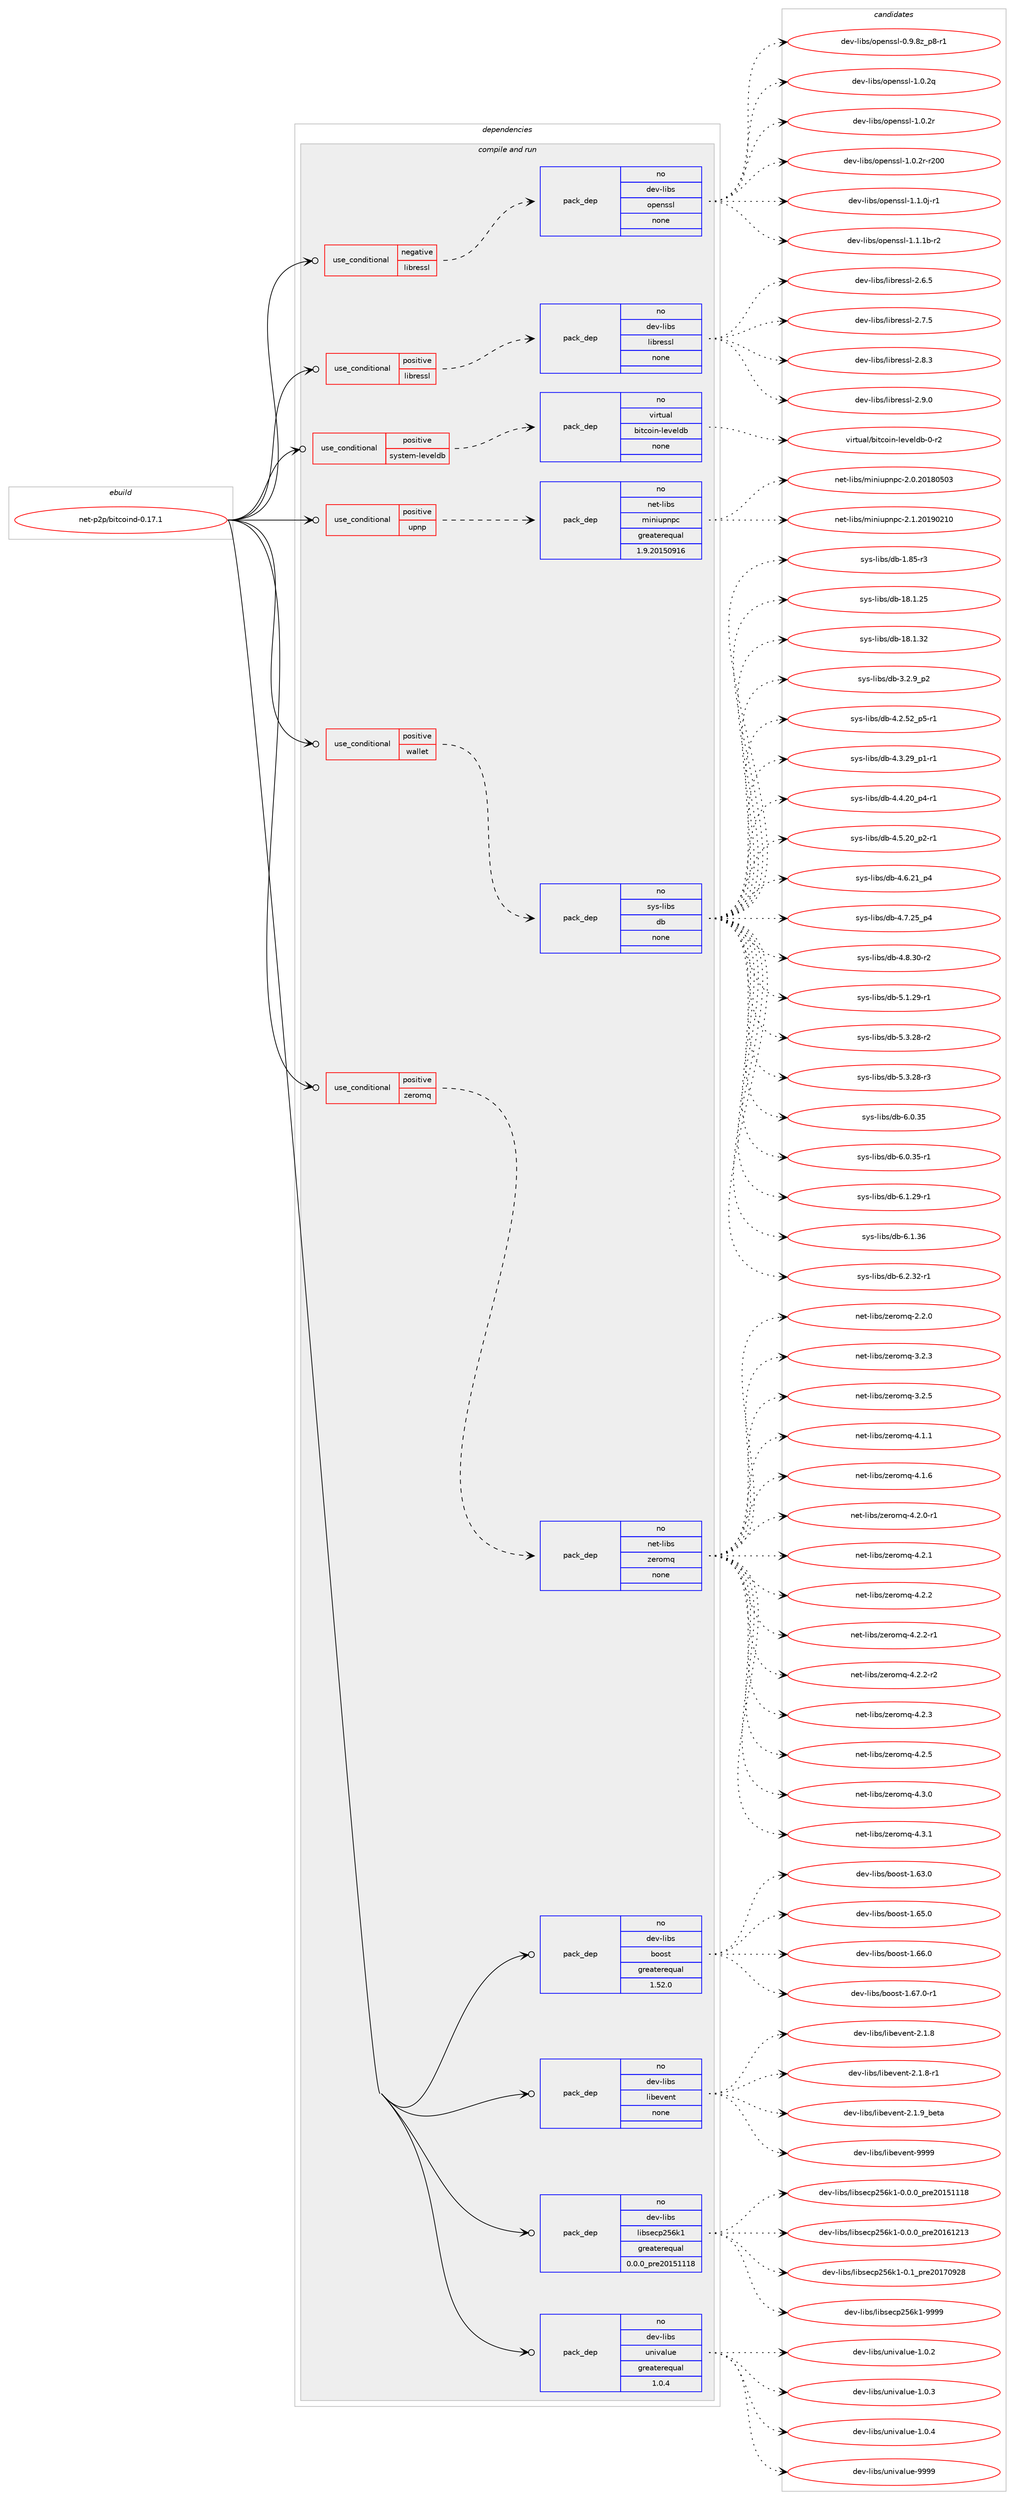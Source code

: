 digraph prolog {

# *************
# Graph options
# *************

newrank=true;
concentrate=true;
compound=true;
graph [rankdir=LR,fontname=Helvetica,fontsize=10,ranksep=1.5];#, ranksep=2.5, nodesep=0.2];
edge  [arrowhead=vee];
node  [fontname=Helvetica,fontsize=10];

# **********
# The ebuild
# **********

subgraph cluster_leftcol {
color=gray;
rank=same;
label=<<i>ebuild</i>>;
id [label="net-p2p/bitcoind-0.17.1", color=red, width=4, href="../net-p2p/bitcoind-0.17.1.svg"];
}

# ****************
# The dependencies
# ****************

subgraph cluster_midcol {
color=gray;
label=<<i>dependencies</i>>;
subgraph cluster_compile {
fillcolor="#eeeeee";
style=filled;
label=<<i>compile</i>>;
}
subgraph cluster_compileandrun {
fillcolor="#eeeeee";
style=filled;
label=<<i>compile and run</i>>;
subgraph cond449927 {
dependency1675146 [label=<<TABLE BORDER="0" CELLBORDER="1" CELLSPACING="0" CELLPADDING="4"><TR><TD ROWSPAN="3" CELLPADDING="10">use_conditional</TD></TR><TR><TD>negative</TD></TR><TR><TD>libressl</TD></TR></TABLE>>, shape=none, color=red];
subgraph pack1197850 {
dependency1675147 [label=<<TABLE BORDER="0" CELLBORDER="1" CELLSPACING="0" CELLPADDING="4" WIDTH="220"><TR><TD ROWSPAN="6" CELLPADDING="30">pack_dep</TD></TR><TR><TD WIDTH="110">no</TD></TR><TR><TD>dev-libs</TD></TR><TR><TD>openssl</TD></TR><TR><TD>none</TD></TR><TR><TD></TD></TR></TABLE>>, shape=none, color=blue];
}
dependency1675146:e -> dependency1675147:w [weight=20,style="dashed",arrowhead="vee"];
}
id:e -> dependency1675146:w [weight=20,style="solid",arrowhead="odotvee"];
subgraph cond449928 {
dependency1675148 [label=<<TABLE BORDER="0" CELLBORDER="1" CELLSPACING="0" CELLPADDING="4"><TR><TD ROWSPAN="3" CELLPADDING="10">use_conditional</TD></TR><TR><TD>positive</TD></TR><TR><TD>libressl</TD></TR></TABLE>>, shape=none, color=red];
subgraph pack1197851 {
dependency1675149 [label=<<TABLE BORDER="0" CELLBORDER="1" CELLSPACING="0" CELLPADDING="4" WIDTH="220"><TR><TD ROWSPAN="6" CELLPADDING="30">pack_dep</TD></TR><TR><TD WIDTH="110">no</TD></TR><TR><TD>dev-libs</TD></TR><TR><TD>libressl</TD></TR><TR><TD>none</TD></TR><TR><TD></TD></TR></TABLE>>, shape=none, color=blue];
}
dependency1675148:e -> dependency1675149:w [weight=20,style="dashed",arrowhead="vee"];
}
id:e -> dependency1675148:w [weight=20,style="solid",arrowhead="odotvee"];
subgraph cond449929 {
dependency1675150 [label=<<TABLE BORDER="0" CELLBORDER="1" CELLSPACING="0" CELLPADDING="4"><TR><TD ROWSPAN="3" CELLPADDING="10">use_conditional</TD></TR><TR><TD>positive</TD></TR><TR><TD>system-leveldb</TD></TR></TABLE>>, shape=none, color=red];
subgraph pack1197852 {
dependency1675151 [label=<<TABLE BORDER="0" CELLBORDER="1" CELLSPACING="0" CELLPADDING="4" WIDTH="220"><TR><TD ROWSPAN="6" CELLPADDING="30">pack_dep</TD></TR><TR><TD WIDTH="110">no</TD></TR><TR><TD>virtual</TD></TR><TR><TD>bitcoin-leveldb</TD></TR><TR><TD>none</TD></TR><TR><TD></TD></TR></TABLE>>, shape=none, color=blue];
}
dependency1675150:e -> dependency1675151:w [weight=20,style="dashed",arrowhead="vee"];
}
id:e -> dependency1675150:w [weight=20,style="solid",arrowhead="odotvee"];
subgraph cond449930 {
dependency1675152 [label=<<TABLE BORDER="0" CELLBORDER="1" CELLSPACING="0" CELLPADDING="4"><TR><TD ROWSPAN="3" CELLPADDING="10">use_conditional</TD></TR><TR><TD>positive</TD></TR><TR><TD>upnp</TD></TR></TABLE>>, shape=none, color=red];
subgraph pack1197853 {
dependency1675153 [label=<<TABLE BORDER="0" CELLBORDER="1" CELLSPACING="0" CELLPADDING="4" WIDTH="220"><TR><TD ROWSPAN="6" CELLPADDING="30">pack_dep</TD></TR><TR><TD WIDTH="110">no</TD></TR><TR><TD>net-libs</TD></TR><TR><TD>miniupnpc</TD></TR><TR><TD>greaterequal</TD></TR><TR><TD>1.9.20150916</TD></TR></TABLE>>, shape=none, color=blue];
}
dependency1675152:e -> dependency1675153:w [weight=20,style="dashed",arrowhead="vee"];
}
id:e -> dependency1675152:w [weight=20,style="solid",arrowhead="odotvee"];
subgraph cond449931 {
dependency1675154 [label=<<TABLE BORDER="0" CELLBORDER="1" CELLSPACING="0" CELLPADDING="4"><TR><TD ROWSPAN="3" CELLPADDING="10">use_conditional</TD></TR><TR><TD>positive</TD></TR><TR><TD>wallet</TD></TR></TABLE>>, shape=none, color=red];
subgraph pack1197854 {
dependency1675155 [label=<<TABLE BORDER="0" CELLBORDER="1" CELLSPACING="0" CELLPADDING="4" WIDTH="220"><TR><TD ROWSPAN="6" CELLPADDING="30">pack_dep</TD></TR><TR><TD WIDTH="110">no</TD></TR><TR><TD>sys-libs</TD></TR><TR><TD>db</TD></TR><TR><TD>none</TD></TR><TR><TD></TD></TR></TABLE>>, shape=none, color=blue];
}
dependency1675154:e -> dependency1675155:w [weight=20,style="dashed",arrowhead="vee"];
}
id:e -> dependency1675154:w [weight=20,style="solid",arrowhead="odotvee"];
subgraph cond449932 {
dependency1675156 [label=<<TABLE BORDER="0" CELLBORDER="1" CELLSPACING="0" CELLPADDING="4"><TR><TD ROWSPAN="3" CELLPADDING="10">use_conditional</TD></TR><TR><TD>positive</TD></TR><TR><TD>zeromq</TD></TR></TABLE>>, shape=none, color=red];
subgraph pack1197855 {
dependency1675157 [label=<<TABLE BORDER="0" CELLBORDER="1" CELLSPACING="0" CELLPADDING="4" WIDTH="220"><TR><TD ROWSPAN="6" CELLPADDING="30">pack_dep</TD></TR><TR><TD WIDTH="110">no</TD></TR><TR><TD>net-libs</TD></TR><TR><TD>zeromq</TD></TR><TR><TD>none</TD></TR><TR><TD></TD></TR></TABLE>>, shape=none, color=blue];
}
dependency1675156:e -> dependency1675157:w [weight=20,style="dashed",arrowhead="vee"];
}
id:e -> dependency1675156:w [weight=20,style="solid",arrowhead="odotvee"];
subgraph pack1197856 {
dependency1675158 [label=<<TABLE BORDER="0" CELLBORDER="1" CELLSPACING="0" CELLPADDING="4" WIDTH="220"><TR><TD ROWSPAN="6" CELLPADDING="30">pack_dep</TD></TR><TR><TD WIDTH="110">no</TD></TR><TR><TD>dev-libs</TD></TR><TR><TD>boost</TD></TR><TR><TD>greaterequal</TD></TR><TR><TD>1.52.0</TD></TR></TABLE>>, shape=none, color=blue];
}
id:e -> dependency1675158:w [weight=20,style="solid",arrowhead="odotvee"];
subgraph pack1197857 {
dependency1675159 [label=<<TABLE BORDER="0" CELLBORDER="1" CELLSPACING="0" CELLPADDING="4" WIDTH="220"><TR><TD ROWSPAN="6" CELLPADDING="30">pack_dep</TD></TR><TR><TD WIDTH="110">no</TD></TR><TR><TD>dev-libs</TD></TR><TR><TD>libevent</TD></TR><TR><TD>none</TD></TR><TR><TD></TD></TR></TABLE>>, shape=none, color=blue];
}
id:e -> dependency1675159:w [weight=20,style="solid",arrowhead="odotvee"];
subgraph pack1197858 {
dependency1675160 [label=<<TABLE BORDER="0" CELLBORDER="1" CELLSPACING="0" CELLPADDING="4" WIDTH="220"><TR><TD ROWSPAN="6" CELLPADDING="30">pack_dep</TD></TR><TR><TD WIDTH="110">no</TD></TR><TR><TD>dev-libs</TD></TR><TR><TD>libsecp256k1</TD></TR><TR><TD>greaterequal</TD></TR><TR><TD>0.0.0_pre20151118</TD></TR></TABLE>>, shape=none, color=blue];
}
id:e -> dependency1675160:w [weight=20,style="solid",arrowhead="odotvee"];
subgraph pack1197859 {
dependency1675161 [label=<<TABLE BORDER="0" CELLBORDER="1" CELLSPACING="0" CELLPADDING="4" WIDTH="220"><TR><TD ROWSPAN="6" CELLPADDING="30">pack_dep</TD></TR><TR><TD WIDTH="110">no</TD></TR><TR><TD>dev-libs</TD></TR><TR><TD>univalue</TD></TR><TR><TD>greaterequal</TD></TR><TR><TD>1.0.4</TD></TR></TABLE>>, shape=none, color=blue];
}
id:e -> dependency1675161:w [weight=20,style="solid",arrowhead="odotvee"];
}
subgraph cluster_run {
fillcolor="#eeeeee";
style=filled;
label=<<i>run</i>>;
}
}

# **************
# The candidates
# **************

subgraph cluster_choices {
rank=same;
color=gray;
label=<<i>candidates</i>>;

subgraph choice1197850 {
color=black;
nodesep=1;
choice10010111845108105981154711111210111011511510845484657465612295112564511449 [label="dev-libs/openssl-0.9.8z_p8-r1", color=red, width=4,href="../dev-libs/openssl-0.9.8z_p8-r1.svg"];
choice100101118451081059811547111112101110115115108454946484650113 [label="dev-libs/openssl-1.0.2q", color=red, width=4,href="../dev-libs/openssl-1.0.2q.svg"];
choice100101118451081059811547111112101110115115108454946484650114 [label="dev-libs/openssl-1.0.2r", color=red, width=4,href="../dev-libs/openssl-1.0.2r.svg"];
choice10010111845108105981154711111210111011511510845494648465011445114504848 [label="dev-libs/openssl-1.0.2r-r200", color=red, width=4,href="../dev-libs/openssl-1.0.2r-r200.svg"];
choice1001011184510810598115471111121011101151151084549464946481064511449 [label="dev-libs/openssl-1.1.0j-r1", color=red, width=4,href="../dev-libs/openssl-1.1.0j-r1.svg"];
choice100101118451081059811547111112101110115115108454946494649984511450 [label="dev-libs/openssl-1.1.1b-r2", color=red, width=4,href="../dev-libs/openssl-1.1.1b-r2.svg"];
dependency1675147:e -> choice10010111845108105981154711111210111011511510845484657465612295112564511449:w [style=dotted,weight="100"];
dependency1675147:e -> choice100101118451081059811547111112101110115115108454946484650113:w [style=dotted,weight="100"];
dependency1675147:e -> choice100101118451081059811547111112101110115115108454946484650114:w [style=dotted,weight="100"];
dependency1675147:e -> choice10010111845108105981154711111210111011511510845494648465011445114504848:w [style=dotted,weight="100"];
dependency1675147:e -> choice1001011184510810598115471111121011101151151084549464946481064511449:w [style=dotted,weight="100"];
dependency1675147:e -> choice100101118451081059811547111112101110115115108454946494649984511450:w [style=dotted,weight="100"];
}
subgraph choice1197851 {
color=black;
nodesep=1;
choice10010111845108105981154710810598114101115115108455046544653 [label="dev-libs/libressl-2.6.5", color=red, width=4,href="../dev-libs/libressl-2.6.5.svg"];
choice10010111845108105981154710810598114101115115108455046554653 [label="dev-libs/libressl-2.7.5", color=red, width=4,href="../dev-libs/libressl-2.7.5.svg"];
choice10010111845108105981154710810598114101115115108455046564651 [label="dev-libs/libressl-2.8.3", color=red, width=4,href="../dev-libs/libressl-2.8.3.svg"];
choice10010111845108105981154710810598114101115115108455046574648 [label="dev-libs/libressl-2.9.0", color=red, width=4,href="../dev-libs/libressl-2.9.0.svg"];
dependency1675149:e -> choice10010111845108105981154710810598114101115115108455046544653:w [style=dotted,weight="100"];
dependency1675149:e -> choice10010111845108105981154710810598114101115115108455046554653:w [style=dotted,weight="100"];
dependency1675149:e -> choice10010111845108105981154710810598114101115115108455046564651:w [style=dotted,weight="100"];
dependency1675149:e -> choice10010111845108105981154710810598114101115115108455046574648:w [style=dotted,weight="100"];
}
subgraph choice1197852 {
color=black;
nodesep=1;
choice11810511411611797108479810511699111105110451081011181011081009845484511450 [label="virtual/bitcoin-leveldb-0-r2", color=red, width=4,href="../virtual/bitcoin-leveldb-0-r2.svg"];
dependency1675151:e -> choice11810511411611797108479810511699111105110451081011181011081009845484511450:w [style=dotted,weight="100"];
}
subgraph choice1197853 {
color=black;
nodesep=1;
choice1101011164510810598115471091051101051171121101129945504648465048495648534851 [label="net-libs/miniupnpc-2.0.20180503", color=red, width=4,href="../net-libs/miniupnpc-2.0.20180503.svg"];
choice1101011164510810598115471091051101051171121101129945504649465048495748504948 [label="net-libs/miniupnpc-2.1.20190210", color=red, width=4,href="../net-libs/miniupnpc-2.1.20190210.svg"];
dependency1675153:e -> choice1101011164510810598115471091051101051171121101129945504648465048495648534851:w [style=dotted,weight="100"];
dependency1675153:e -> choice1101011164510810598115471091051101051171121101129945504649465048495748504948:w [style=dotted,weight="100"];
}
subgraph choice1197854 {
color=black;
nodesep=1;
choice1151211154510810598115471009845494656534511451 [label="sys-libs/db-1.85-r3", color=red, width=4,href="../sys-libs/db-1.85-r3.svg"];
choice115121115451081059811547100984549564649465053 [label="sys-libs/db-18.1.25", color=red, width=4,href="../sys-libs/db-18.1.25.svg"];
choice115121115451081059811547100984549564649465150 [label="sys-libs/db-18.1.32", color=red, width=4,href="../sys-libs/db-18.1.32.svg"];
choice115121115451081059811547100984551465046579511250 [label="sys-libs/db-3.2.9_p2", color=red, width=4,href="../sys-libs/db-3.2.9_p2.svg"];
choice115121115451081059811547100984552465046535095112534511449 [label="sys-libs/db-4.2.52_p5-r1", color=red, width=4,href="../sys-libs/db-4.2.52_p5-r1.svg"];
choice115121115451081059811547100984552465146505795112494511449 [label="sys-libs/db-4.3.29_p1-r1", color=red, width=4,href="../sys-libs/db-4.3.29_p1-r1.svg"];
choice115121115451081059811547100984552465246504895112524511449 [label="sys-libs/db-4.4.20_p4-r1", color=red, width=4,href="../sys-libs/db-4.4.20_p4-r1.svg"];
choice115121115451081059811547100984552465346504895112504511449 [label="sys-libs/db-4.5.20_p2-r1", color=red, width=4,href="../sys-libs/db-4.5.20_p2-r1.svg"];
choice11512111545108105981154710098455246544650499511252 [label="sys-libs/db-4.6.21_p4", color=red, width=4,href="../sys-libs/db-4.6.21_p4.svg"];
choice11512111545108105981154710098455246554650539511252 [label="sys-libs/db-4.7.25_p4", color=red, width=4,href="../sys-libs/db-4.7.25_p4.svg"];
choice11512111545108105981154710098455246564651484511450 [label="sys-libs/db-4.8.30-r2", color=red, width=4,href="../sys-libs/db-4.8.30-r2.svg"];
choice11512111545108105981154710098455346494650574511449 [label="sys-libs/db-5.1.29-r1", color=red, width=4,href="../sys-libs/db-5.1.29-r1.svg"];
choice11512111545108105981154710098455346514650564511450 [label="sys-libs/db-5.3.28-r2", color=red, width=4,href="../sys-libs/db-5.3.28-r2.svg"];
choice11512111545108105981154710098455346514650564511451 [label="sys-libs/db-5.3.28-r3", color=red, width=4,href="../sys-libs/db-5.3.28-r3.svg"];
choice1151211154510810598115471009845544648465153 [label="sys-libs/db-6.0.35", color=red, width=4,href="../sys-libs/db-6.0.35.svg"];
choice11512111545108105981154710098455446484651534511449 [label="sys-libs/db-6.0.35-r1", color=red, width=4,href="../sys-libs/db-6.0.35-r1.svg"];
choice11512111545108105981154710098455446494650574511449 [label="sys-libs/db-6.1.29-r1", color=red, width=4,href="../sys-libs/db-6.1.29-r1.svg"];
choice1151211154510810598115471009845544649465154 [label="sys-libs/db-6.1.36", color=red, width=4,href="../sys-libs/db-6.1.36.svg"];
choice11512111545108105981154710098455446504651504511449 [label="sys-libs/db-6.2.32-r1", color=red, width=4,href="../sys-libs/db-6.2.32-r1.svg"];
dependency1675155:e -> choice1151211154510810598115471009845494656534511451:w [style=dotted,weight="100"];
dependency1675155:e -> choice115121115451081059811547100984549564649465053:w [style=dotted,weight="100"];
dependency1675155:e -> choice115121115451081059811547100984549564649465150:w [style=dotted,weight="100"];
dependency1675155:e -> choice115121115451081059811547100984551465046579511250:w [style=dotted,weight="100"];
dependency1675155:e -> choice115121115451081059811547100984552465046535095112534511449:w [style=dotted,weight="100"];
dependency1675155:e -> choice115121115451081059811547100984552465146505795112494511449:w [style=dotted,weight="100"];
dependency1675155:e -> choice115121115451081059811547100984552465246504895112524511449:w [style=dotted,weight="100"];
dependency1675155:e -> choice115121115451081059811547100984552465346504895112504511449:w [style=dotted,weight="100"];
dependency1675155:e -> choice11512111545108105981154710098455246544650499511252:w [style=dotted,weight="100"];
dependency1675155:e -> choice11512111545108105981154710098455246554650539511252:w [style=dotted,weight="100"];
dependency1675155:e -> choice11512111545108105981154710098455246564651484511450:w [style=dotted,weight="100"];
dependency1675155:e -> choice11512111545108105981154710098455346494650574511449:w [style=dotted,weight="100"];
dependency1675155:e -> choice11512111545108105981154710098455346514650564511450:w [style=dotted,weight="100"];
dependency1675155:e -> choice11512111545108105981154710098455346514650564511451:w [style=dotted,weight="100"];
dependency1675155:e -> choice1151211154510810598115471009845544648465153:w [style=dotted,weight="100"];
dependency1675155:e -> choice11512111545108105981154710098455446484651534511449:w [style=dotted,weight="100"];
dependency1675155:e -> choice11512111545108105981154710098455446494650574511449:w [style=dotted,weight="100"];
dependency1675155:e -> choice1151211154510810598115471009845544649465154:w [style=dotted,weight="100"];
dependency1675155:e -> choice11512111545108105981154710098455446504651504511449:w [style=dotted,weight="100"];
}
subgraph choice1197855 {
color=black;
nodesep=1;
choice110101116451081059811547122101114111109113455046504648 [label="net-libs/zeromq-2.2.0", color=red, width=4,href="../net-libs/zeromq-2.2.0.svg"];
choice110101116451081059811547122101114111109113455146504651 [label="net-libs/zeromq-3.2.3", color=red, width=4,href="../net-libs/zeromq-3.2.3.svg"];
choice110101116451081059811547122101114111109113455146504653 [label="net-libs/zeromq-3.2.5", color=red, width=4,href="../net-libs/zeromq-3.2.5.svg"];
choice110101116451081059811547122101114111109113455246494649 [label="net-libs/zeromq-4.1.1", color=red, width=4,href="../net-libs/zeromq-4.1.1.svg"];
choice110101116451081059811547122101114111109113455246494654 [label="net-libs/zeromq-4.1.6", color=red, width=4,href="../net-libs/zeromq-4.1.6.svg"];
choice1101011164510810598115471221011141111091134552465046484511449 [label="net-libs/zeromq-4.2.0-r1", color=red, width=4,href="../net-libs/zeromq-4.2.0-r1.svg"];
choice110101116451081059811547122101114111109113455246504649 [label="net-libs/zeromq-4.2.1", color=red, width=4,href="../net-libs/zeromq-4.2.1.svg"];
choice110101116451081059811547122101114111109113455246504650 [label="net-libs/zeromq-4.2.2", color=red, width=4,href="../net-libs/zeromq-4.2.2.svg"];
choice1101011164510810598115471221011141111091134552465046504511449 [label="net-libs/zeromq-4.2.2-r1", color=red, width=4,href="../net-libs/zeromq-4.2.2-r1.svg"];
choice1101011164510810598115471221011141111091134552465046504511450 [label="net-libs/zeromq-4.2.2-r2", color=red, width=4,href="../net-libs/zeromq-4.2.2-r2.svg"];
choice110101116451081059811547122101114111109113455246504651 [label="net-libs/zeromq-4.2.3", color=red, width=4,href="../net-libs/zeromq-4.2.3.svg"];
choice110101116451081059811547122101114111109113455246504653 [label="net-libs/zeromq-4.2.5", color=red, width=4,href="../net-libs/zeromq-4.2.5.svg"];
choice110101116451081059811547122101114111109113455246514648 [label="net-libs/zeromq-4.3.0", color=red, width=4,href="../net-libs/zeromq-4.3.0.svg"];
choice110101116451081059811547122101114111109113455246514649 [label="net-libs/zeromq-4.3.1", color=red, width=4,href="../net-libs/zeromq-4.3.1.svg"];
dependency1675157:e -> choice110101116451081059811547122101114111109113455046504648:w [style=dotted,weight="100"];
dependency1675157:e -> choice110101116451081059811547122101114111109113455146504651:w [style=dotted,weight="100"];
dependency1675157:e -> choice110101116451081059811547122101114111109113455146504653:w [style=dotted,weight="100"];
dependency1675157:e -> choice110101116451081059811547122101114111109113455246494649:w [style=dotted,weight="100"];
dependency1675157:e -> choice110101116451081059811547122101114111109113455246494654:w [style=dotted,weight="100"];
dependency1675157:e -> choice1101011164510810598115471221011141111091134552465046484511449:w [style=dotted,weight="100"];
dependency1675157:e -> choice110101116451081059811547122101114111109113455246504649:w [style=dotted,weight="100"];
dependency1675157:e -> choice110101116451081059811547122101114111109113455246504650:w [style=dotted,weight="100"];
dependency1675157:e -> choice1101011164510810598115471221011141111091134552465046504511449:w [style=dotted,weight="100"];
dependency1675157:e -> choice1101011164510810598115471221011141111091134552465046504511450:w [style=dotted,weight="100"];
dependency1675157:e -> choice110101116451081059811547122101114111109113455246504651:w [style=dotted,weight="100"];
dependency1675157:e -> choice110101116451081059811547122101114111109113455246504653:w [style=dotted,weight="100"];
dependency1675157:e -> choice110101116451081059811547122101114111109113455246514648:w [style=dotted,weight="100"];
dependency1675157:e -> choice110101116451081059811547122101114111109113455246514649:w [style=dotted,weight="100"];
}
subgraph choice1197856 {
color=black;
nodesep=1;
choice1001011184510810598115479811111111511645494654514648 [label="dev-libs/boost-1.63.0", color=red, width=4,href="../dev-libs/boost-1.63.0.svg"];
choice1001011184510810598115479811111111511645494654534648 [label="dev-libs/boost-1.65.0", color=red, width=4,href="../dev-libs/boost-1.65.0.svg"];
choice1001011184510810598115479811111111511645494654544648 [label="dev-libs/boost-1.66.0", color=red, width=4,href="../dev-libs/boost-1.66.0.svg"];
choice10010111845108105981154798111111115116454946545546484511449 [label="dev-libs/boost-1.67.0-r1", color=red, width=4,href="../dev-libs/boost-1.67.0-r1.svg"];
dependency1675158:e -> choice1001011184510810598115479811111111511645494654514648:w [style=dotted,weight="100"];
dependency1675158:e -> choice1001011184510810598115479811111111511645494654534648:w [style=dotted,weight="100"];
dependency1675158:e -> choice1001011184510810598115479811111111511645494654544648:w [style=dotted,weight="100"];
dependency1675158:e -> choice10010111845108105981154798111111115116454946545546484511449:w [style=dotted,weight="100"];
}
subgraph choice1197857 {
color=black;
nodesep=1;
choice10010111845108105981154710810598101118101110116455046494656 [label="dev-libs/libevent-2.1.8", color=red, width=4,href="../dev-libs/libevent-2.1.8.svg"];
choice100101118451081059811547108105981011181011101164550464946564511449 [label="dev-libs/libevent-2.1.8-r1", color=red, width=4,href="../dev-libs/libevent-2.1.8-r1.svg"];
choice10010111845108105981154710810598101118101110116455046494657959810111697 [label="dev-libs/libevent-2.1.9_beta", color=red, width=4,href="../dev-libs/libevent-2.1.9_beta.svg"];
choice100101118451081059811547108105981011181011101164557575757 [label="dev-libs/libevent-9999", color=red, width=4,href="../dev-libs/libevent-9999.svg"];
dependency1675159:e -> choice10010111845108105981154710810598101118101110116455046494656:w [style=dotted,weight="100"];
dependency1675159:e -> choice100101118451081059811547108105981011181011101164550464946564511449:w [style=dotted,weight="100"];
dependency1675159:e -> choice10010111845108105981154710810598101118101110116455046494657959810111697:w [style=dotted,weight="100"];
dependency1675159:e -> choice100101118451081059811547108105981011181011101164557575757:w [style=dotted,weight="100"];
}
subgraph choice1197858 {
color=black;
nodesep=1;
choice100101118451081059811547108105981151019911250535410749454846484648951121141015048495349494956 [label="dev-libs/libsecp256k1-0.0.0_pre20151118", color=red, width=4,href="../dev-libs/libsecp256k1-0.0.0_pre20151118.svg"];
choice100101118451081059811547108105981151019911250535410749454846484648951121141015048495449504951 [label="dev-libs/libsecp256k1-0.0.0_pre20161213", color=red, width=4,href="../dev-libs/libsecp256k1-0.0.0_pre20161213.svg"];
choice10010111845108105981154710810598115101991125053541074945484649951121141015048495548575056 [label="dev-libs/libsecp256k1-0.1_pre20170928", color=red, width=4,href="../dev-libs/libsecp256k1-0.1_pre20170928.svg"];
choice1001011184510810598115471081059811510199112505354107494557575757 [label="dev-libs/libsecp256k1-9999", color=red, width=4,href="../dev-libs/libsecp256k1-9999.svg"];
dependency1675160:e -> choice100101118451081059811547108105981151019911250535410749454846484648951121141015048495349494956:w [style=dotted,weight="100"];
dependency1675160:e -> choice100101118451081059811547108105981151019911250535410749454846484648951121141015048495449504951:w [style=dotted,weight="100"];
dependency1675160:e -> choice10010111845108105981154710810598115101991125053541074945484649951121141015048495548575056:w [style=dotted,weight="100"];
dependency1675160:e -> choice1001011184510810598115471081059811510199112505354107494557575757:w [style=dotted,weight="100"];
}
subgraph choice1197859 {
color=black;
nodesep=1;
choice10010111845108105981154711711010511897108117101454946484650 [label="dev-libs/univalue-1.0.2", color=red, width=4,href="../dev-libs/univalue-1.0.2.svg"];
choice10010111845108105981154711711010511897108117101454946484651 [label="dev-libs/univalue-1.0.3", color=red, width=4,href="../dev-libs/univalue-1.0.3.svg"];
choice10010111845108105981154711711010511897108117101454946484652 [label="dev-libs/univalue-1.0.4", color=red, width=4,href="../dev-libs/univalue-1.0.4.svg"];
choice100101118451081059811547117110105118971081171014557575757 [label="dev-libs/univalue-9999", color=red, width=4,href="../dev-libs/univalue-9999.svg"];
dependency1675161:e -> choice10010111845108105981154711711010511897108117101454946484650:w [style=dotted,weight="100"];
dependency1675161:e -> choice10010111845108105981154711711010511897108117101454946484651:w [style=dotted,weight="100"];
dependency1675161:e -> choice10010111845108105981154711711010511897108117101454946484652:w [style=dotted,weight="100"];
dependency1675161:e -> choice100101118451081059811547117110105118971081171014557575757:w [style=dotted,weight="100"];
}
}

}
